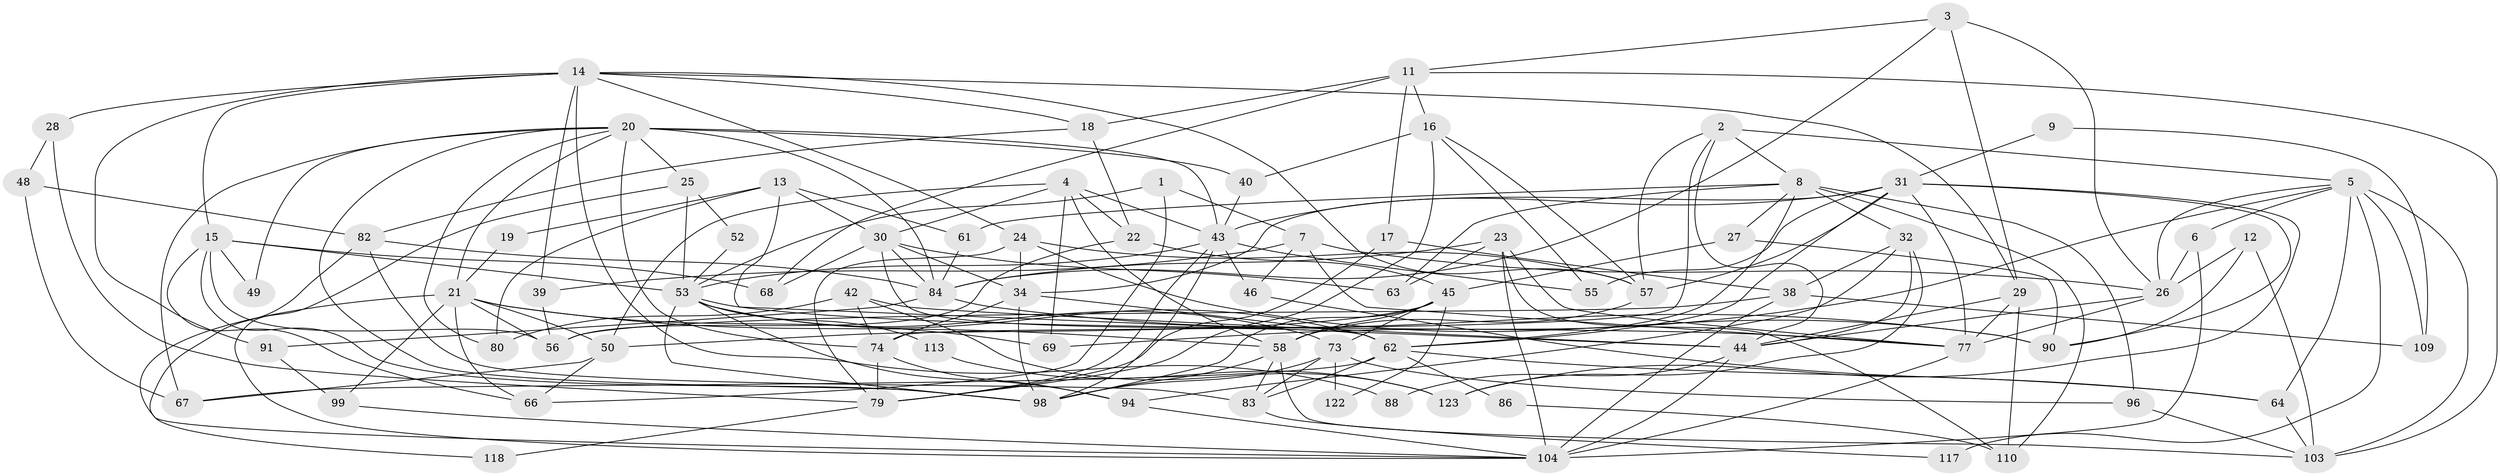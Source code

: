 // original degree distribution, {3: 0.2845528455284553, 5: 0.1951219512195122, 4: 0.2764227642276423, 6: 0.08130081300813008, 2: 0.12195121951219512, 9: 0.016260162601626018, 8: 0.016260162601626018, 7: 0.008130081300813009}
// Generated by graph-tools (version 1.1) at 2025/41/03/06/25 10:41:57]
// undirected, 82 vertices, 200 edges
graph export_dot {
graph [start="1"]
  node [color=gray90,style=filled];
  1;
  2;
  3;
  4 [super="+72"];
  5 [super="+35"];
  6 [super="+59"];
  7 [super="+70"];
  8 [super="+54"];
  9 [super="+10"];
  11 [super="+51"];
  12;
  13;
  14 [super="+95"];
  15 [super="+76"];
  16 [super="+92"];
  17;
  18 [super="+81"];
  19;
  20 [super="+41"];
  21 [super="+120"];
  22;
  23;
  24 [super="+33"];
  25;
  26 [super="+36"];
  27;
  28;
  29 [super="+101"];
  30 [super="+97"];
  31 [super="+115"];
  32 [super="+105"];
  34 [super="+37"];
  38 [super="+111"];
  39;
  40;
  42;
  43 [super="+71"];
  44 [super="+75"];
  45 [super="+93"];
  46 [super="+47"];
  48;
  49;
  50 [super="+78"];
  52;
  53 [super="+114"];
  55;
  56 [super="+65"];
  57 [super="+100"];
  58 [super="+60"];
  61;
  62 [super="+102"];
  63;
  64 [super="+112"];
  66;
  67;
  68;
  69;
  73;
  74 [super="+119"];
  77 [super="+121"];
  79 [super="+116"];
  80;
  82 [super="+87"];
  83 [super="+85"];
  84 [super="+89"];
  86;
  88;
  90 [super="+106"];
  91;
  94;
  96;
  98;
  99;
  103 [super="+108"];
  104 [super="+107"];
  109;
  110;
  113;
  117;
  118;
  122;
  123;
  1 -- 53;
  1 -- 66;
  1 -- 7;
  2 -- 5;
  2 -- 8;
  2 -- 44;
  2 -- 57;
  2 -- 74;
  3 -- 84;
  3 -- 29;
  3 -- 11;
  3 -- 26;
  4 -- 22;
  4 -- 30;
  4 -- 69;
  4 -- 50;
  4 -- 58;
  4 -- 43;
  5 -- 6;
  5 -- 69;
  5 -- 117 [weight=2];
  5 -- 109;
  5 -- 103;
  5 -- 26;
  5 -- 64;
  6 -- 104;
  6 -- 26;
  7 -- 39;
  7 -- 46;
  7 -- 26;
  7 -- 77;
  8 -- 62;
  8 -- 63;
  8 -- 32;
  8 -- 96;
  8 -- 27;
  8 -- 61;
  8 -- 110;
  9 -- 31 [weight=2];
  9 -- 109;
  11 -- 68;
  11 -- 103;
  11 -- 17;
  11 -- 18;
  11 -- 16;
  12 -- 90;
  12 -- 26;
  12 -- 103;
  13 -- 44;
  13 -- 19;
  13 -- 61;
  13 -- 80;
  13 -- 30;
  14 -- 28;
  14 -- 39;
  14 -- 91;
  14 -- 18;
  14 -- 24;
  14 -- 88;
  14 -- 29;
  14 -- 15;
  14 -- 57;
  15 -- 49;
  15 -- 56;
  15 -- 66;
  15 -- 98;
  15 -- 68;
  15 -- 53;
  16 -- 55;
  16 -- 40;
  16 -- 79;
  16 -- 57;
  17 -- 38;
  17 -- 79;
  18 -- 82;
  18 -- 22;
  19 -- 21;
  20 -- 98;
  20 -- 25;
  20 -- 49;
  20 -- 80;
  20 -- 84;
  20 -- 67;
  20 -- 21;
  20 -- 40;
  20 -- 74;
  20 -- 43;
  21 -- 99;
  21 -- 69;
  21 -- 50;
  21 -- 58;
  21 -- 66;
  21 -- 118;
  21 -- 56;
  22 -- 56;
  22 -- 45;
  23 -- 63;
  23 -- 110;
  23 -- 104;
  23 -- 84;
  23 -- 77;
  24 -- 34;
  24 -- 90 [weight=3];
  24 -- 57;
  24 -- 79;
  25 -- 53;
  25 -- 52;
  25 -- 104;
  26 -- 44;
  26 -- 77;
  27 -- 90;
  27 -- 45;
  28 -- 48;
  28 -- 79;
  29 -- 77;
  29 -- 110;
  29 -- 44;
  30 -- 63;
  30 -- 34;
  30 -- 68;
  30 -- 84;
  30 -- 62;
  31 -- 77;
  31 -- 55;
  31 -- 90;
  31 -- 123;
  31 -- 43;
  31 -- 57;
  31 -- 34;
  31 -- 62;
  32 -- 44;
  32 -- 94;
  32 -- 123;
  32 -- 38;
  34 -- 98;
  34 -- 74;
  34 -- 62;
  38 -- 104;
  38 -- 109;
  38 -- 56;
  39 -- 56;
  40 -- 43;
  42 -- 80;
  42 -- 123;
  42 -- 44;
  42 -- 74;
  43 -- 98;
  43 -- 55;
  43 -- 53;
  43 -- 79;
  43 -- 46;
  44 -- 104;
  44 -- 88;
  45 -- 58;
  45 -- 98;
  45 -- 122;
  45 -- 50;
  45 -- 73;
  46 -- 64;
  48 -- 67;
  48 -- 82;
  50 -- 66;
  50 -- 67;
  52 -- 53;
  53 -- 94;
  53 -- 73;
  53 -- 77;
  53 -- 113;
  53 -- 98;
  53 -- 62;
  57 -- 58;
  58 -- 83;
  58 -- 98;
  58 -- 103;
  61 -- 84;
  62 -- 67;
  62 -- 86;
  62 -- 83;
  62 -- 64;
  64 -- 103;
  73 -- 83;
  73 -- 96;
  73 -- 98;
  73 -- 122;
  74 -- 94;
  74 -- 79;
  77 -- 104;
  79 -- 118;
  82 -- 83;
  82 -- 84;
  82 -- 104;
  83 -- 117;
  84 -- 90;
  84 -- 91;
  86 -- 110;
  91 -- 99;
  94 -- 104;
  96 -- 103;
  99 -- 104;
  113 -- 123;
}
